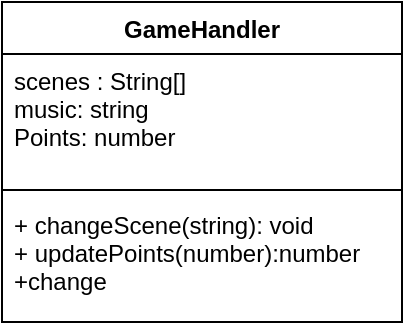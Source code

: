 <mxfile version="20.8.22" type="github">
  <diagram id="C5RBs43oDa-KdzZeNtuy" name="Page-1">
    <mxGraphModel dx="792" dy="746" grid="1" gridSize="10" guides="1" tooltips="1" connect="1" arrows="1" fold="1" page="1" pageScale="1" pageWidth="827" pageHeight="1169" math="0" shadow="0">
      <root>
        <mxCell id="WIyWlLk6GJQsqaUBKTNV-0" />
        <mxCell id="WIyWlLk6GJQsqaUBKTNV-1" parent="WIyWlLk6GJQsqaUBKTNV-0" />
        <mxCell id="5QXx9KnSOv_lX45IcKp0-0" value="GameHandler" style="swimlane;fontStyle=1;align=center;verticalAlign=top;childLayout=stackLayout;horizontal=1;startSize=26;horizontalStack=0;resizeParent=1;resizeParentMax=0;resizeLast=0;collapsible=1;marginBottom=0;" vertex="1" parent="WIyWlLk6GJQsqaUBKTNV-1">
          <mxGeometry x="120" y="140" width="200" height="160" as="geometry" />
        </mxCell>
        <mxCell id="5QXx9KnSOv_lX45IcKp0-1" value="scenes : String[]&#xa;music: string&#xa;Points: number&#xa;&#xa;&#xa;" style="text;strokeColor=none;fillColor=none;align=left;verticalAlign=top;spacingLeft=4;spacingRight=4;overflow=hidden;rotatable=0;points=[[0,0.5],[1,0.5]];portConstraint=eastwest;" vertex="1" parent="5QXx9KnSOv_lX45IcKp0-0">
          <mxGeometry y="26" width="200" height="64" as="geometry" />
        </mxCell>
        <mxCell id="5QXx9KnSOv_lX45IcKp0-2" value="" style="line;strokeWidth=1;fillColor=none;align=left;verticalAlign=middle;spacingTop=-1;spacingLeft=3;spacingRight=3;rotatable=0;labelPosition=right;points=[];portConstraint=eastwest;strokeColor=inherit;" vertex="1" parent="5QXx9KnSOv_lX45IcKp0-0">
          <mxGeometry y="90" width="200" height="8" as="geometry" />
        </mxCell>
        <mxCell id="5QXx9KnSOv_lX45IcKp0-3" value="+ changeScene(string): void&#xa;+ updatePoints(number):number&#xa;+change&#xa;" style="text;strokeColor=none;fillColor=none;align=left;verticalAlign=top;spacingLeft=4;spacingRight=4;overflow=hidden;rotatable=0;points=[[0,0.5],[1,0.5]];portConstraint=eastwest;" vertex="1" parent="5QXx9KnSOv_lX45IcKp0-0">
          <mxGeometry y="98" width="200" height="62" as="geometry" />
        </mxCell>
      </root>
    </mxGraphModel>
  </diagram>
</mxfile>

